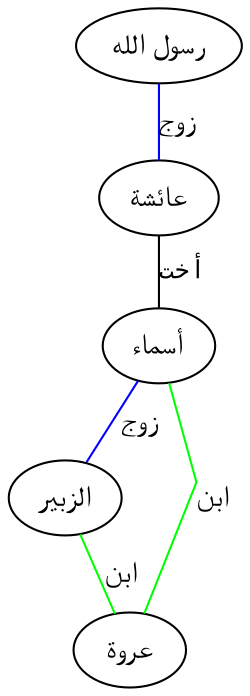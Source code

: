 graph step2 {

    graph[ nodesep = 0.25, ranksep = 0.3, splines = line ];

    "رسول الله" -- "عائشة" [ label = "زوج", color=blue, labelangle = 45 ];
    "عائشة" -- "أسماء" [ label = "أخت", labelangle = 45, fontname = "Courier", fontsize = 12 ];
    "أسماء" -- "الزبير" [ label = "زوج", color=blue, labelangle = 45 ];
    "أسماء" -- "عروة" [ label = "ابن", color=green, labelangle = 45 ];
    "الزبير" -- "عروة" [ label = "ابن", color=green, labelangle = 45 ];

}
